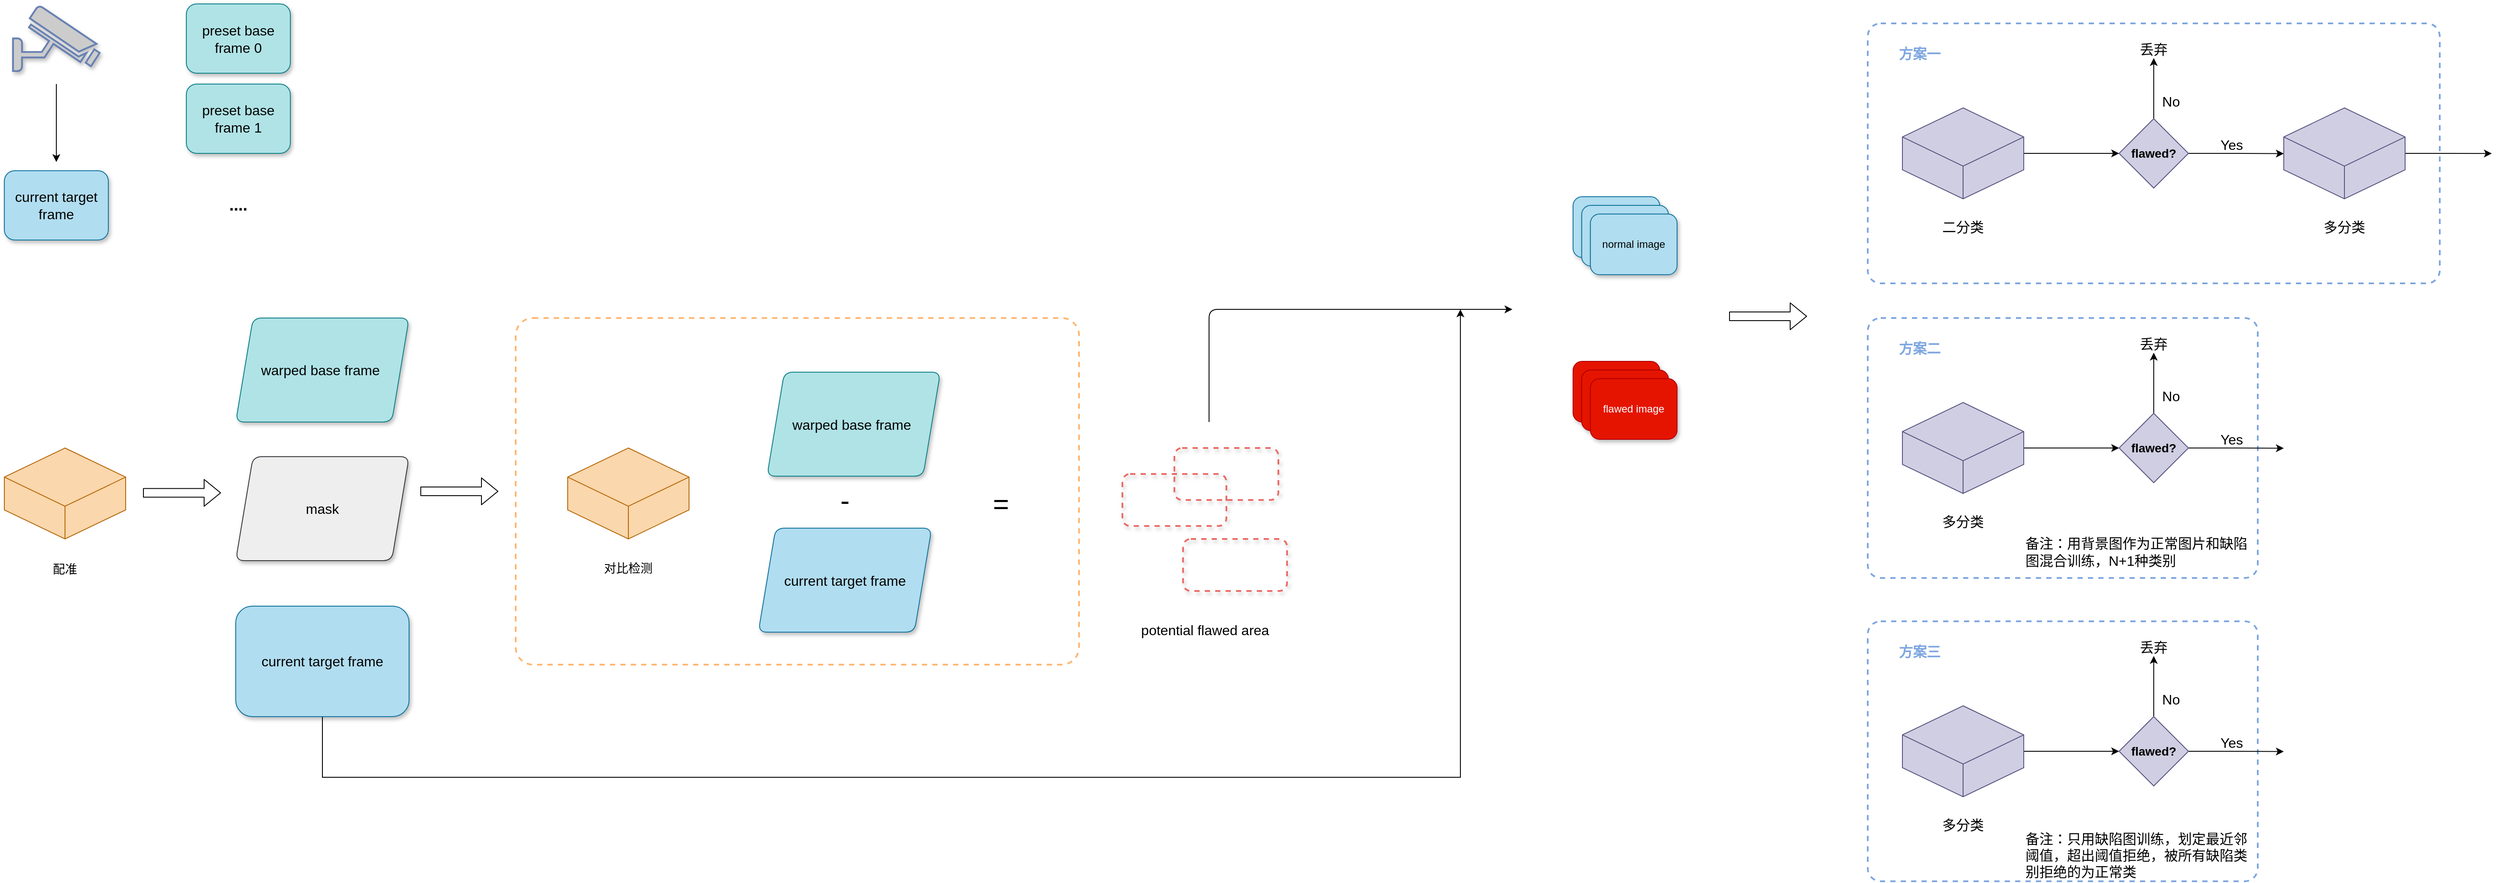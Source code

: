 <mxfile version="14.8.0" type="device"><diagram id="ejIOAkXpMU2igL_lqInU" name="Page-1"><mxGraphModel dx="2370" dy="1323" grid="1" gridSize="10" guides="1" tooltips="1" connect="1" arrows="1" fold="1" page="1" pageScale="1" pageWidth="827" pageHeight="1169" math="0" shadow="0"><root><mxCell id="0"/><mxCell id="1" parent="0"/><mxCell id="YMgSlSJF4BxtFlPZaHOB-3" value="" style="rounded=1;whiteSpace=wrap;html=1;strokeWidth=2;dashed=1;fillColor=none;shadow=0;glass=0;sketch=0;arcSize=5;strokeColor=#7EA6E0;" vertex="1" parent="1"><mxGeometry x="2280" y="130" width="660" height="300" as="geometry"/></mxCell><mxCell id="YMgSlSJF4BxtFlPZaHOB-8" value="normal image" style="rounded=1;whiteSpace=wrap;html=1;strokeColor=#10739e;fillColor=#b1ddf0;shadow=1;" vertex="1" parent="1"><mxGeometry x="1940" y="330" width="100" height="70" as="geometry"/></mxCell><mxCell id="YMgSlSJF4BxtFlPZaHOB-9" value="flawed image" style="rounded=1;whiteSpace=wrap;html=1;strokeColor=#B20000;fillColor=#e51400;shadow=1;fontColor=#ffffff;" vertex="1" parent="1"><mxGeometry x="1940" y="520" width="100" height="70" as="geometry"/></mxCell><mxCell id="YMgSlSJF4BxtFlPZaHOB-21" value="" style="edgeStyle=orthogonalEdgeStyle;rounded=0;orthogonalLoop=1;jettySize=auto;html=1;" edge="1" parent="1" source="YMgSlSJF4BxtFlPZaHOB-11" target="YMgSlSJF4BxtFlPZaHOB-20"><mxGeometry relative="1" as="geometry"/></mxCell><mxCell id="YMgSlSJF4BxtFlPZaHOB-11" value="" style="html=1;whiteSpace=wrap;shape=isoCube2;backgroundOutline=1;isoAngle=15;rounded=0;fillColor=#d0cee2;strokeColor=#56517e;" vertex="1" parent="1"><mxGeometry x="2320" y="227.5" width="140" height="105" as="geometry"/></mxCell><mxCell id="YMgSlSJF4BxtFlPZaHOB-14" value="二分类" style="text;html=1;align=center;verticalAlign=middle;whiteSpace=wrap;rounded=0;fontSize=16;" vertex="1" parent="1"><mxGeometry x="2335" y="350" width="110" height="30" as="geometry"/></mxCell><mxCell id="YMgSlSJF4BxtFlPZaHOB-26" style="edgeStyle=orthogonalEdgeStyle;rounded=0;orthogonalLoop=1;jettySize=auto;html=1;exitX=0.5;exitY=0;exitDx=0;exitDy=0;entryX=0.5;entryY=1;entryDx=0;entryDy=0;" edge="1" parent="1" source="YMgSlSJF4BxtFlPZaHOB-20" target="YMgSlSJF4BxtFlPZaHOB-24"><mxGeometry relative="1" as="geometry"/></mxCell><mxCell id="YMgSlSJF4BxtFlPZaHOB-36" style="edgeStyle=orthogonalEdgeStyle;rounded=0;orthogonalLoop=1;jettySize=auto;html=1;exitX=1;exitY=0.5;exitDx=0;exitDy=0;" edge="1" parent="1" source="YMgSlSJF4BxtFlPZaHOB-20"><mxGeometry relative="1" as="geometry"><mxPoint x="2760" y="280.276" as="targetPoint"/></mxGeometry></mxCell><mxCell id="YMgSlSJF4BxtFlPZaHOB-20" value="&lt;b style=&quot;font-size: 14px;&quot;&gt;&lt;font style=&quot;font-size: 14px;&quot;&gt;flawed?&lt;/font&gt;&lt;/b&gt;" style="rhombus;whiteSpace=wrap;html=1;rounded=0;strokeColor=#56517e;fillColor=#d0cee2;fontSize=14;" vertex="1" parent="1"><mxGeometry x="2570" y="240" width="80" height="80" as="geometry"/></mxCell><mxCell id="YMgSlSJF4BxtFlPZaHOB-24" value="丢弃" style="text;html=1;strokeColor=none;fillColor=none;align=center;verticalAlign=middle;whiteSpace=wrap;rounded=0;fontSize=16;" vertex="1" parent="1"><mxGeometry x="2590" y="150" width="40" height="20" as="geometry"/></mxCell><mxCell id="YMgSlSJF4BxtFlPZaHOB-31" value="No" style="text;html=1;strokeColor=none;fillColor=none;align=center;verticalAlign=middle;whiteSpace=wrap;rounded=0;fontSize=16;" vertex="1" parent="1"><mxGeometry x="2610" y="210" width="40" height="20" as="geometry"/></mxCell><mxCell id="YMgSlSJF4BxtFlPZaHOB-34" value="Yes" style="text;html=1;strokeColor=none;fillColor=none;align=center;verticalAlign=middle;whiteSpace=wrap;rounded=0;fontSize=16;" vertex="1" parent="1"><mxGeometry x="2680" y="260" width="40" height="20" as="geometry"/></mxCell><mxCell id="YMgSlSJF4BxtFlPZaHOB-44" style="edgeStyle=orthogonalEdgeStyle;rounded=0;orthogonalLoop=1;jettySize=auto;html=1;exitX=1;exitY=0.5;exitDx=0;exitDy=0;exitPerimeter=0;" edge="1" parent="1" source="YMgSlSJF4BxtFlPZaHOB-37"><mxGeometry relative="1" as="geometry"><mxPoint x="3000.0" y="280.118" as="targetPoint"/></mxGeometry></mxCell><mxCell id="YMgSlSJF4BxtFlPZaHOB-37" value="" style="html=1;whiteSpace=wrap;shape=isoCube2;backgroundOutline=1;isoAngle=15;rounded=0;fillColor=#d0cee2;strokeColor=#56517e;" vertex="1" parent="1"><mxGeometry x="2760" y="227.5" width="140" height="105" as="geometry"/></mxCell><mxCell id="YMgSlSJF4BxtFlPZaHOB-38" value="多分类" style="text;html=1;strokeColor=none;fillColor=none;align=center;verticalAlign=middle;whiteSpace=wrap;rounded=0;fontSize=16;" vertex="1" parent="1"><mxGeometry x="2775" y="350" width="110" height="30" as="geometry"/></mxCell><mxCell id="YMgSlSJF4BxtFlPZaHOB-39" value="normal image" style="rounded=1;whiteSpace=wrap;html=1;strokeColor=#10739e;fillColor=#b1ddf0;shadow=1;" vertex="1" parent="1"><mxGeometry x="1950" y="340" width="100" height="70" as="geometry"/></mxCell><mxCell id="YMgSlSJF4BxtFlPZaHOB-40" value="normal image" style="rounded=1;whiteSpace=wrap;html=1;strokeColor=#10739e;fillColor=#b1ddf0;shadow=1;" vertex="1" parent="1"><mxGeometry x="1960" y="350" width="100" height="70" as="geometry"/></mxCell><mxCell id="YMgSlSJF4BxtFlPZaHOB-41" value="flawed image" style="rounded=1;whiteSpace=wrap;html=1;strokeColor=#B20000;fillColor=#e51400;shadow=1;fontColor=#ffffff;" vertex="1" parent="1"><mxGeometry x="1950" y="530" width="100" height="70" as="geometry"/></mxCell><mxCell id="YMgSlSJF4BxtFlPZaHOB-42" value="flawed image" style="rounded=1;whiteSpace=wrap;html=1;strokeColor=#B20000;fillColor=#e51400;shadow=1;fontColor=#ffffff;" vertex="1" parent="1"><mxGeometry x="1960" y="540" width="100" height="70" as="geometry"/></mxCell><mxCell id="YMgSlSJF4BxtFlPZaHOB-48" value="&lt;font style=&quot;font-size: 16px;&quot;&gt;方案一&lt;/font&gt;" style="text;html=1;fillColor=none;align=center;verticalAlign=middle;whiteSpace=wrap;rounded=0;shadow=1;glass=0;dashed=1;sketch=0;fontSize=16;fontStyle=1;fontColor=#7EA6E0;fontFamily=Helvetica;labelBackgroundColor=none;labelBorderColor=none;" vertex="1" parent="1"><mxGeometry x="2300" y="150" width="80" height="30" as="geometry"/></mxCell><mxCell id="YMgSlSJF4BxtFlPZaHOB-49" value="" style="rounded=1;whiteSpace=wrap;html=1;strokeWidth=2;dashed=1;fillColor=none;shadow=0;glass=0;sketch=0;arcSize=5;strokeColor=#7EA6E0;" vertex="1" parent="1"><mxGeometry x="2280" y="470" width="450" height="300" as="geometry"/></mxCell><mxCell id="YMgSlSJF4BxtFlPZaHOB-50" value="" style="edgeStyle=orthogonalEdgeStyle;rounded=0;orthogonalLoop=1;jettySize=auto;html=1;" edge="1" parent="1" source="YMgSlSJF4BxtFlPZaHOB-51" target="YMgSlSJF4BxtFlPZaHOB-55"><mxGeometry relative="1" as="geometry"/></mxCell><mxCell id="YMgSlSJF4BxtFlPZaHOB-51" value="" style="html=1;whiteSpace=wrap;shape=isoCube2;backgroundOutline=1;isoAngle=15;rounded=0;fillColor=#d0cee2;strokeColor=#56517e;" vertex="1" parent="1"><mxGeometry x="2320" y="567.5" width="140" height="105" as="geometry"/></mxCell><mxCell id="YMgSlSJF4BxtFlPZaHOB-52" value="多分类" style="text;html=1;align=center;verticalAlign=middle;whiteSpace=wrap;rounded=0;fontSize=16;" vertex="1" parent="1"><mxGeometry x="2335" y="690" width="110" height="30" as="geometry"/></mxCell><mxCell id="YMgSlSJF4BxtFlPZaHOB-53" style="edgeStyle=orthogonalEdgeStyle;rounded=0;orthogonalLoop=1;jettySize=auto;html=1;exitX=0.5;exitY=0;exitDx=0;exitDy=0;entryX=0.5;entryY=1;entryDx=0;entryDy=0;" edge="1" parent="1" source="YMgSlSJF4BxtFlPZaHOB-55" target="YMgSlSJF4BxtFlPZaHOB-56"><mxGeometry relative="1" as="geometry"/></mxCell><mxCell id="YMgSlSJF4BxtFlPZaHOB-54" style="edgeStyle=orthogonalEdgeStyle;rounded=0;orthogonalLoop=1;jettySize=auto;html=1;exitX=1;exitY=0.5;exitDx=0;exitDy=0;" edge="1" parent="1" source="YMgSlSJF4BxtFlPZaHOB-55"><mxGeometry relative="1" as="geometry"><mxPoint x="2760" y="620.276" as="targetPoint"/></mxGeometry></mxCell><mxCell id="YMgSlSJF4BxtFlPZaHOB-55" value="&lt;b style=&quot;font-size: 14px;&quot;&gt;flawed?&lt;/b&gt;" style="rhombus;whiteSpace=wrap;html=1;rounded=0;strokeColor=#56517e;fillColor=#d0cee2;fontSize=14;" vertex="1" parent="1"><mxGeometry x="2570" y="580" width="80" height="80" as="geometry"/></mxCell><mxCell id="YMgSlSJF4BxtFlPZaHOB-56" value="丢弃" style="text;html=1;strokeColor=none;fillColor=none;align=center;verticalAlign=middle;whiteSpace=wrap;rounded=0;fontSize=16;" vertex="1" parent="1"><mxGeometry x="2590" y="490" width="40" height="20" as="geometry"/></mxCell><mxCell id="YMgSlSJF4BxtFlPZaHOB-57" value="No" style="text;html=1;strokeColor=none;fillColor=none;align=center;verticalAlign=middle;whiteSpace=wrap;rounded=0;fontSize=16;" vertex="1" parent="1"><mxGeometry x="2610" y="550" width="40" height="20" as="geometry"/></mxCell><mxCell id="YMgSlSJF4BxtFlPZaHOB-58" value="Yes" style="text;html=1;strokeColor=none;fillColor=none;align=center;verticalAlign=middle;whiteSpace=wrap;rounded=0;fontSize=16;" vertex="1" parent="1"><mxGeometry x="2680" y="600" width="40" height="20" as="geometry"/></mxCell><mxCell id="YMgSlSJF4BxtFlPZaHOB-62" value="&lt;font style=&quot;font-size: 16px&quot;&gt;方案二&lt;/font&gt;" style="text;html=1;fillColor=none;align=center;verticalAlign=middle;whiteSpace=wrap;rounded=0;shadow=1;glass=0;dashed=1;sketch=0;fontSize=16;fontStyle=1;fontColor=#7EA6E0;fontFamily=Helvetica;labelBackgroundColor=none;labelBorderColor=none;" vertex="1" parent="1"><mxGeometry x="2300" y="490" width="80" height="30" as="geometry"/></mxCell><mxCell id="YMgSlSJF4BxtFlPZaHOB-64" value="备注：用背景图作为正常图片和缺陷图混合训练，N+1种类别" style="text;html=1;strokeColor=none;fillColor=none;align=left;verticalAlign=middle;whiteSpace=wrap;rounded=0;shadow=1;glass=0;dashed=1;labelBackgroundColor=none;sketch=0;fontFamily=Helvetica;fontSize=16;" vertex="1" parent="1"><mxGeometry x="2460" y="720" width="260" height="40" as="geometry"/></mxCell><mxCell id="YMgSlSJF4BxtFlPZaHOB-65" value="" style="rounded=1;whiteSpace=wrap;html=1;strokeWidth=2;dashed=1;fillColor=none;shadow=0;glass=0;sketch=0;arcSize=5;strokeColor=#7EA6E0;" vertex="1" parent="1"><mxGeometry x="2280" y="820" width="450" height="300" as="geometry"/></mxCell><mxCell id="YMgSlSJF4BxtFlPZaHOB-66" value="" style="edgeStyle=orthogonalEdgeStyle;rounded=0;orthogonalLoop=1;jettySize=auto;html=1;" edge="1" parent="1" source="YMgSlSJF4BxtFlPZaHOB-67" target="YMgSlSJF4BxtFlPZaHOB-71"><mxGeometry relative="1" as="geometry"/></mxCell><mxCell id="YMgSlSJF4BxtFlPZaHOB-67" value="" style="html=1;whiteSpace=wrap;shape=isoCube2;backgroundOutline=1;isoAngle=15;rounded=0;fillColor=#d0cee2;strokeColor=#56517e;" vertex="1" parent="1"><mxGeometry x="2320" y="917.5" width="140" height="105" as="geometry"/></mxCell><mxCell id="YMgSlSJF4BxtFlPZaHOB-68" value="多分类" style="text;html=1;align=center;verticalAlign=middle;whiteSpace=wrap;rounded=0;fontSize=16;" vertex="1" parent="1"><mxGeometry x="2335" y="1040" width="110" height="30" as="geometry"/></mxCell><mxCell id="YMgSlSJF4BxtFlPZaHOB-69" style="edgeStyle=orthogonalEdgeStyle;rounded=0;orthogonalLoop=1;jettySize=auto;html=1;exitX=0.5;exitY=0;exitDx=0;exitDy=0;entryX=0.5;entryY=1;entryDx=0;entryDy=0;" edge="1" parent="1" source="YMgSlSJF4BxtFlPZaHOB-71" target="YMgSlSJF4BxtFlPZaHOB-72"><mxGeometry relative="1" as="geometry"/></mxCell><mxCell id="YMgSlSJF4BxtFlPZaHOB-70" style="edgeStyle=orthogonalEdgeStyle;rounded=0;orthogonalLoop=1;jettySize=auto;html=1;exitX=1;exitY=0.5;exitDx=0;exitDy=0;" edge="1" parent="1" source="YMgSlSJF4BxtFlPZaHOB-71"><mxGeometry relative="1" as="geometry"><mxPoint x="2760.0" y="970.276" as="targetPoint"/></mxGeometry></mxCell><mxCell id="YMgSlSJF4BxtFlPZaHOB-71" value="&lt;b style=&quot;font-size: 14px;&quot;&gt;flawed?&lt;/b&gt;" style="rhombus;whiteSpace=wrap;html=1;rounded=0;strokeColor=#56517e;fillColor=#d0cee2;fontSize=14;" vertex="1" parent="1"><mxGeometry x="2570" y="930" width="80" height="80" as="geometry"/></mxCell><mxCell id="YMgSlSJF4BxtFlPZaHOB-72" value="丢弃" style="text;html=1;strokeColor=none;fillColor=none;align=center;verticalAlign=middle;whiteSpace=wrap;rounded=0;fontSize=16;" vertex="1" parent="1"><mxGeometry x="2590" y="840" width="40" height="20" as="geometry"/></mxCell><mxCell id="YMgSlSJF4BxtFlPZaHOB-73" value="No" style="text;html=1;strokeColor=none;fillColor=none;align=center;verticalAlign=middle;whiteSpace=wrap;rounded=0;fontSize=16;" vertex="1" parent="1"><mxGeometry x="2610" y="900" width="40" height="20" as="geometry"/></mxCell><mxCell id="YMgSlSJF4BxtFlPZaHOB-74" value="Yes" style="text;html=1;strokeColor=none;fillColor=none;align=center;verticalAlign=middle;whiteSpace=wrap;rounded=0;fontSize=16;" vertex="1" parent="1"><mxGeometry x="2680" y="950" width="40" height="20" as="geometry"/></mxCell><mxCell id="YMgSlSJF4BxtFlPZaHOB-75" value="&lt;font style=&quot;font-size: 16px&quot;&gt;方案三&lt;/font&gt;" style="text;html=1;fillColor=none;align=center;verticalAlign=middle;whiteSpace=wrap;rounded=0;shadow=1;glass=0;dashed=1;sketch=0;fontSize=16;fontStyle=1;fontColor=#7EA6E0;fontFamily=Helvetica;labelBackgroundColor=none;labelBorderColor=none;" vertex="1" parent="1"><mxGeometry x="2300" y="840" width="80" height="30" as="geometry"/></mxCell><mxCell id="YMgSlSJF4BxtFlPZaHOB-76" value="备注：只用缺陷图训练，划定最近邻阈值，超出阈值拒绝，被所有缺陷类别拒绝的为正常类" style="text;html=1;strokeColor=none;fillColor=none;align=left;verticalAlign=middle;whiteSpace=wrap;rounded=0;shadow=1;glass=0;dashed=1;labelBackgroundColor=none;sketch=0;fontFamily=Helvetica;fontSize=16;" vertex="1" parent="1"><mxGeometry x="2460" y="1070" width="260" height="40" as="geometry"/></mxCell><mxCell id="YMgSlSJF4BxtFlPZaHOB-77" value="" style="fontColor=#0066CC;verticalAlign=top;verticalLabelPosition=bottom;labelPosition=center;align=center;html=1;outlineConnect=0;fillColor=#CCCCCC;strokeColor=#6881B3;gradientColor=none;gradientDirection=north;strokeWidth=2;shape=mxgraph.networks.security_camera;rounded=1;shadow=1;glass=0;labelBackgroundColor=none;sketch=0;fontFamily=Helvetica;fontSize=14;" vertex="1" parent="1"><mxGeometry x="140" y="110" width="100" height="75" as="geometry"/></mxCell><mxCell id="YMgSlSJF4BxtFlPZaHOB-78" value="" style="endArrow=classic;html=1;fontFamily=Helvetica;fontSize=14;fontColor=#000000;" edge="1" parent="1"><mxGeometry width="50" height="50" relative="1" as="geometry"><mxPoint x="190" y="200" as="sourcePoint"/><mxPoint x="190" y="290" as="targetPoint"/></mxGeometry></mxCell><mxCell id="YMgSlSJF4BxtFlPZaHOB-79" value="&lt;font style=&quot;font-size: 16px&quot;&gt;current target frame&lt;/font&gt;" style="rounded=1;whiteSpace=wrap;html=1;strokeColor=#10739e;fillColor=#b1ddf0;shadow=1;" vertex="1" parent="1"><mxGeometry x="130" y="300" width="120" height="80" as="geometry"/></mxCell><mxCell id="YMgSlSJF4BxtFlPZaHOB-80" value="&lt;font style=&quot;font-size: 16px&quot;&gt;preset base frame 0&lt;/font&gt;" style="rounded=1;whiteSpace=wrap;html=1;strokeColor=#0e8088;fillColor=#b0e3e6;shadow=1;" vertex="1" parent="1"><mxGeometry x="340" y="107.5" width="120" height="80" as="geometry"/></mxCell><mxCell id="YMgSlSJF4BxtFlPZaHOB-81" value="&lt;font style=&quot;font-size: 16px&quot;&gt;preset base frame 1&lt;/font&gt;" style="rounded=1;whiteSpace=wrap;html=1;strokeColor=#0e8088;fillColor=#b0e3e6;shadow=1;" vertex="1" parent="1"><mxGeometry x="340" y="200" width="120" height="80" as="geometry"/></mxCell><mxCell id="YMgSlSJF4BxtFlPZaHOB-82" value="&lt;font style=&quot;font-size: 19px&quot;&gt;&lt;b&gt;....&lt;/b&gt;&lt;/font&gt;" style="text;html=1;strokeColor=none;fillColor=none;align=center;verticalAlign=middle;whiteSpace=wrap;rounded=0;shadow=1;glass=0;labelBackgroundColor=none;sketch=0;fontFamily=Helvetica;fontSize=14;fontColor=#000000;" vertex="1" parent="1"><mxGeometry x="367" y="317.5" width="66" height="45" as="geometry"/></mxCell><mxCell id="YMgSlSJF4BxtFlPZaHOB-85" value="" style="html=1;whiteSpace=wrap;shape=isoCube2;backgroundOutline=1;isoAngle=15;rounded=0;fillColor=#fad7ac;strokeColor=#b46504;" vertex="1" parent="1"><mxGeometry x="130" y="620" width="140" height="105" as="geometry"/></mxCell><mxCell id="YMgSlSJF4BxtFlPZaHOB-86" value="配准" style="text;html=1;strokeColor=none;fillColor=none;align=center;verticalAlign=middle;whiteSpace=wrap;rounded=0;shadow=1;glass=0;labelBackgroundColor=none;sketch=0;fontFamily=Helvetica;fontSize=14;fontColor=#000000;" vertex="1" parent="1"><mxGeometry x="180" y="750" width="40" height="20" as="geometry"/></mxCell><mxCell id="YMgSlSJF4BxtFlPZaHOB-87" value="&lt;font style=&quot;font-size: 16px&quot;&gt;warped base frame&amp;nbsp;&lt;/font&gt;" style="shape=parallelogram;perimeter=parallelogramPerimeter;whiteSpace=wrap;html=1;fixedSize=1;rounded=1;shadow=1;labelBackgroundColor=none;fontFamily=Helvetica;fontSize=12;fontColor=#000000;strokeColor=#0e8088;fillColor=#b0e3e6;align=center;" vertex="1" parent="1"><mxGeometry x="397" y="470" width="200" height="120" as="geometry"/></mxCell><mxCell id="YMgSlSJF4BxtFlPZaHOB-106" style="edgeStyle=orthogonalEdgeStyle;rounded=0;orthogonalLoop=1;jettySize=auto;html=1;fontFamily=Helvetica;fontSize=14;fontColor=#000000;" edge="1" parent="1" source="YMgSlSJF4BxtFlPZaHOB-88"><mxGeometry relative="1" as="geometry"><mxPoint x="1810" y="460" as="targetPoint"/><Array as="points"><mxPoint x="497" y="1000"/></Array></mxGeometry></mxCell><mxCell id="YMgSlSJF4BxtFlPZaHOB-88" value="&lt;font style=&quot;font-size: 16px&quot;&gt;current target frame&lt;/font&gt;" style="rounded=1;whiteSpace=wrap;html=1;strokeColor=#10739e;fillColor=#b1ddf0;shadow=1;" vertex="1" parent="1"><mxGeometry x="397" y="802.5" width="200" height="127.5" as="geometry"/></mxCell><mxCell id="YMgSlSJF4BxtFlPZaHOB-89" value="" style="html=1;whiteSpace=wrap;shape=isoCube2;backgroundOutline=1;isoAngle=15;rounded=0;fillColor=#fad7ac;strokeColor=#b46504;" vertex="1" parent="1"><mxGeometry x="780" y="620" width="140" height="105" as="geometry"/></mxCell><mxCell id="YMgSlSJF4BxtFlPZaHOB-90" value="&lt;font style=&quot;font-size: 16px&quot;&gt;mask&lt;/font&gt;" style="shape=parallelogram;perimeter=parallelogramPerimeter;whiteSpace=wrap;html=1;fixedSize=1;rounded=1;shadow=1;labelBackgroundColor=none;fontFamily=Helvetica;fontSize=12;strokeColor=#36393d;fillColor=#eeeeee;align=center;" vertex="1" parent="1"><mxGeometry x="397" y="630" width="200" height="120" as="geometry"/></mxCell><mxCell id="YMgSlSJF4BxtFlPZaHOB-91" value="" style="shape=flexArrow;endArrow=classic;html=1;fontFamily=Helvetica;fontSize=14;fontColor=#000000;" edge="1" parent="1"><mxGeometry width="50" height="50" relative="1" as="geometry"><mxPoint x="290" y="671.79" as="sourcePoint"/><mxPoint x="380" y="671.79" as="targetPoint"/></mxGeometry></mxCell><mxCell id="YMgSlSJF4BxtFlPZaHOB-92" value="对比检测" style="text;html=1;strokeColor=none;fillColor=none;align=center;verticalAlign=middle;whiteSpace=wrap;rounded=0;shadow=1;glass=0;labelBackgroundColor=none;sketch=0;fontFamily=Helvetica;fontSize=14;fontColor=#000000;" vertex="1" parent="1"><mxGeometry x="815" y="737.5" width="70" height="42.5" as="geometry"/></mxCell><mxCell id="YMgSlSJF4BxtFlPZaHOB-95" value="&lt;font style=&quot;font-size: 16px&quot;&gt;warped base frame&amp;nbsp;&lt;/font&gt;" style="shape=parallelogram;perimeter=parallelogramPerimeter;whiteSpace=wrap;html=1;fixedSize=1;rounded=1;shadow=1;labelBackgroundColor=none;fontFamily=Helvetica;fontSize=12;fontColor=#000000;strokeColor=#0e8088;fillColor=#b0e3e6;align=center;" vertex="1" parent="1"><mxGeometry x="1010" y="532.5" width="200" height="120" as="geometry"/></mxCell><mxCell id="YMgSlSJF4BxtFlPZaHOB-96" value="&lt;span style=&quot;font-size: 16px&quot;&gt;current target frame&lt;/span&gt;" style="shape=parallelogram;perimeter=parallelogramPerimeter;whiteSpace=wrap;html=1;fixedSize=1;rounded=1;shadow=1;labelBackgroundColor=none;fontFamily=Helvetica;fontSize=12;fontColor=#000000;strokeColor=#10739e;fillColor=#b1ddf0;align=center;" vertex="1" parent="1"><mxGeometry x="1000" y="712.5" width="200" height="120" as="geometry"/></mxCell><mxCell id="YMgSlSJF4BxtFlPZaHOB-98" value="&lt;font style=&quot;font-size: 32px&quot;&gt;-&lt;/font&gt;" style="text;html=1;strokeColor=none;fillColor=none;align=center;verticalAlign=middle;whiteSpace=wrap;rounded=0;shadow=1;glass=0;labelBackgroundColor=none;sketch=0;fontFamily=Helvetica;fontSize=14;fontColor=#000000;" vertex="1" parent="1"><mxGeometry x="1070" y="665" width="60" height="32.5" as="geometry"/></mxCell><mxCell id="YMgSlSJF4BxtFlPZaHOB-99" value="&lt;font style=&quot;font-size: 32px&quot;&gt;=&lt;/font&gt;" style="text;html=1;strokeColor=none;fillColor=none;align=center;verticalAlign=middle;whiteSpace=wrap;rounded=0;shadow=1;glass=0;labelBackgroundColor=none;sketch=0;fontFamily=Helvetica;fontSize=14;fontColor=#000000;" vertex="1" parent="1"><mxGeometry x="1250" y="668.75" width="60" height="32.5" as="geometry"/></mxCell><mxCell id="YMgSlSJF4BxtFlPZaHOB-100" value="" style="rounded=1;whiteSpace=wrap;html=1;shadow=0;glass=0;labelBackgroundColor=none;sketch=0;fontFamily=Helvetica;fontSize=12;fontColor=#000000;strokeWidth=2;fillColor=none;align=center;dashed=1;arcSize=5;strokeColor=#FFB570;" vertex="1" parent="1"><mxGeometry x="720" y="470" width="650" height="400" as="geometry"/></mxCell><mxCell id="YMgSlSJF4BxtFlPZaHOB-101" value="" style="shape=flexArrow;endArrow=classic;html=1;fontFamily=Helvetica;fontSize=14;fontColor=#000000;" edge="1" parent="1"><mxGeometry width="50" height="50" relative="1" as="geometry"><mxPoint x="610" y="670.0" as="sourcePoint"/><mxPoint x="700" y="670.0" as="targetPoint"/></mxGeometry></mxCell><mxCell id="YMgSlSJF4BxtFlPZaHOB-102" value="" style="rounded=1;whiteSpace=wrap;html=1;shadow=1;glass=0;labelBackgroundColor=none;sketch=0;fontFamily=Helvetica;fontSize=14;fontColor=#000000;strokeColor=#EA6B66;strokeWidth=2;fillColor=none;align=left;dashed=1;" vertex="1" parent="1"><mxGeometry x="1420" y="650" width="120" height="60" as="geometry"/></mxCell><mxCell id="YMgSlSJF4BxtFlPZaHOB-103" value="" style="rounded=1;whiteSpace=wrap;html=1;shadow=1;glass=0;labelBackgroundColor=none;sketch=0;fontFamily=Helvetica;fontSize=14;fontColor=#000000;strokeWidth=2;fillColor=none;align=left;dashed=1;strokeColor=#EA6B66;" vertex="1" parent="1"><mxGeometry x="1490" y="725" width="120" height="60" as="geometry"/></mxCell><mxCell id="YMgSlSJF4BxtFlPZaHOB-104" value="" style="rounded=1;whiteSpace=wrap;html=1;shadow=1;glass=0;labelBackgroundColor=none;sketch=0;fontFamily=Helvetica;fontSize=14;fontColor=#000000;strokeColor=#EA6B66;strokeWidth=2;fillColor=none;align=left;dashed=1;" vertex="1" parent="1"><mxGeometry x="1480" y="620" width="120" height="60" as="geometry"/></mxCell><mxCell id="YMgSlSJF4BxtFlPZaHOB-105" value="&lt;font style=&quot;font-size: 16px&quot;&gt;potential flawed area&lt;/font&gt;" style="text;html=1;strokeColor=none;fillColor=none;align=center;verticalAlign=middle;whiteSpace=wrap;rounded=0;shadow=1;glass=0;dashed=1;labelBackgroundColor=none;sketch=0;fontFamily=Helvetica;fontSize=14;fontColor=#000000;" vertex="1" parent="1"><mxGeometry x="1431" y="820" width="169" height="20" as="geometry"/></mxCell><mxCell id="YMgSlSJF4BxtFlPZaHOB-111" value="" style="endArrow=classic;html=1;fontFamily=Helvetica;fontSize=14;fontColor=#000000;" edge="1" parent="1"><mxGeometry width="50" height="50" relative="1" as="geometry"><mxPoint x="1520" y="590" as="sourcePoint"/><mxPoint x="1870" y="460" as="targetPoint"/><Array as="points"><mxPoint x="1520" y="460"/></Array></mxGeometry></mxCell><mxCell id="YMgSlSJF4BxtFlPZaHOB-112" value="" style="shape=flexArrow;endArrow=classic;html=1;fontFamily=Helvetica;fontSize=14;fontColor=#000000;" edge="1" parent="1"><mxGeometry width="50" height="50" relative="1" as="geometry"><mxPoint x="2120" y="468" as="sourcePoint"/><mxPoint x="2210" y="468" as="targetPoint"/></mxGeometry></mxCell></root></mxGraphModel></diagram></mxfile>